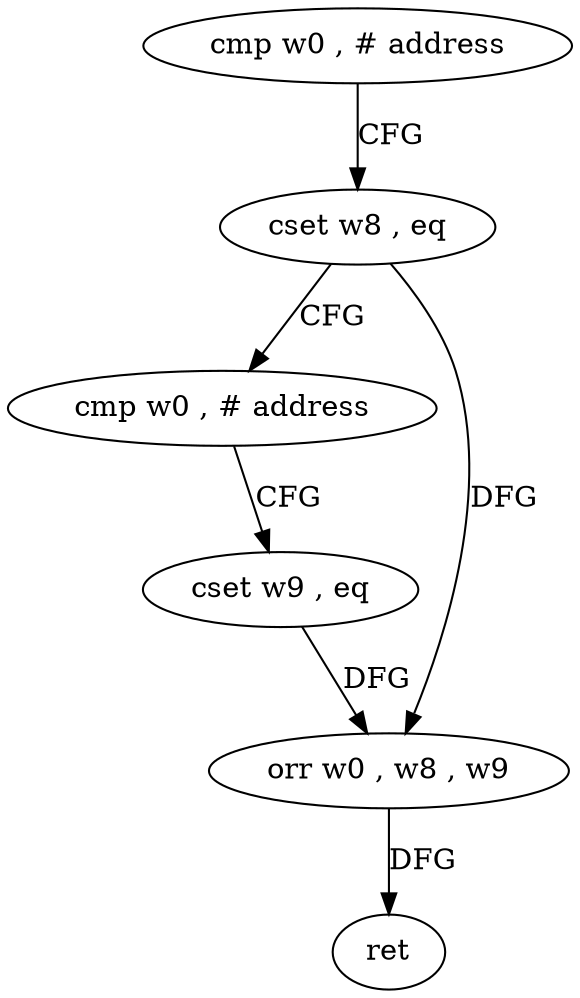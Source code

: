 digraph "func" {
"4216832" [label = "cmp w0 , # address" ]
"4216836" [label = "cset w8 , eq" ]
"4216840" [label = "cmp w0 , # address" ]
"4216844" [label = "cset w9 , eq" ]
"4216848" [label = "orr w0 , w8 , w9" ]
"4216852" [label = "ret" ]
"4216832" -> "4216836" [ label = "CFG" ]
"4216836" -> "4216840" [ label = "CFG" ]
"4216836" -> "4216848" [ label = "DFG" ]
"4216840" -> "4216844" [ label = "CFG" ]
"4216844" -> "4216848" [ label = "DFG" ]
"4216848" -> "4216852" [ label = "DFG" ]
}
